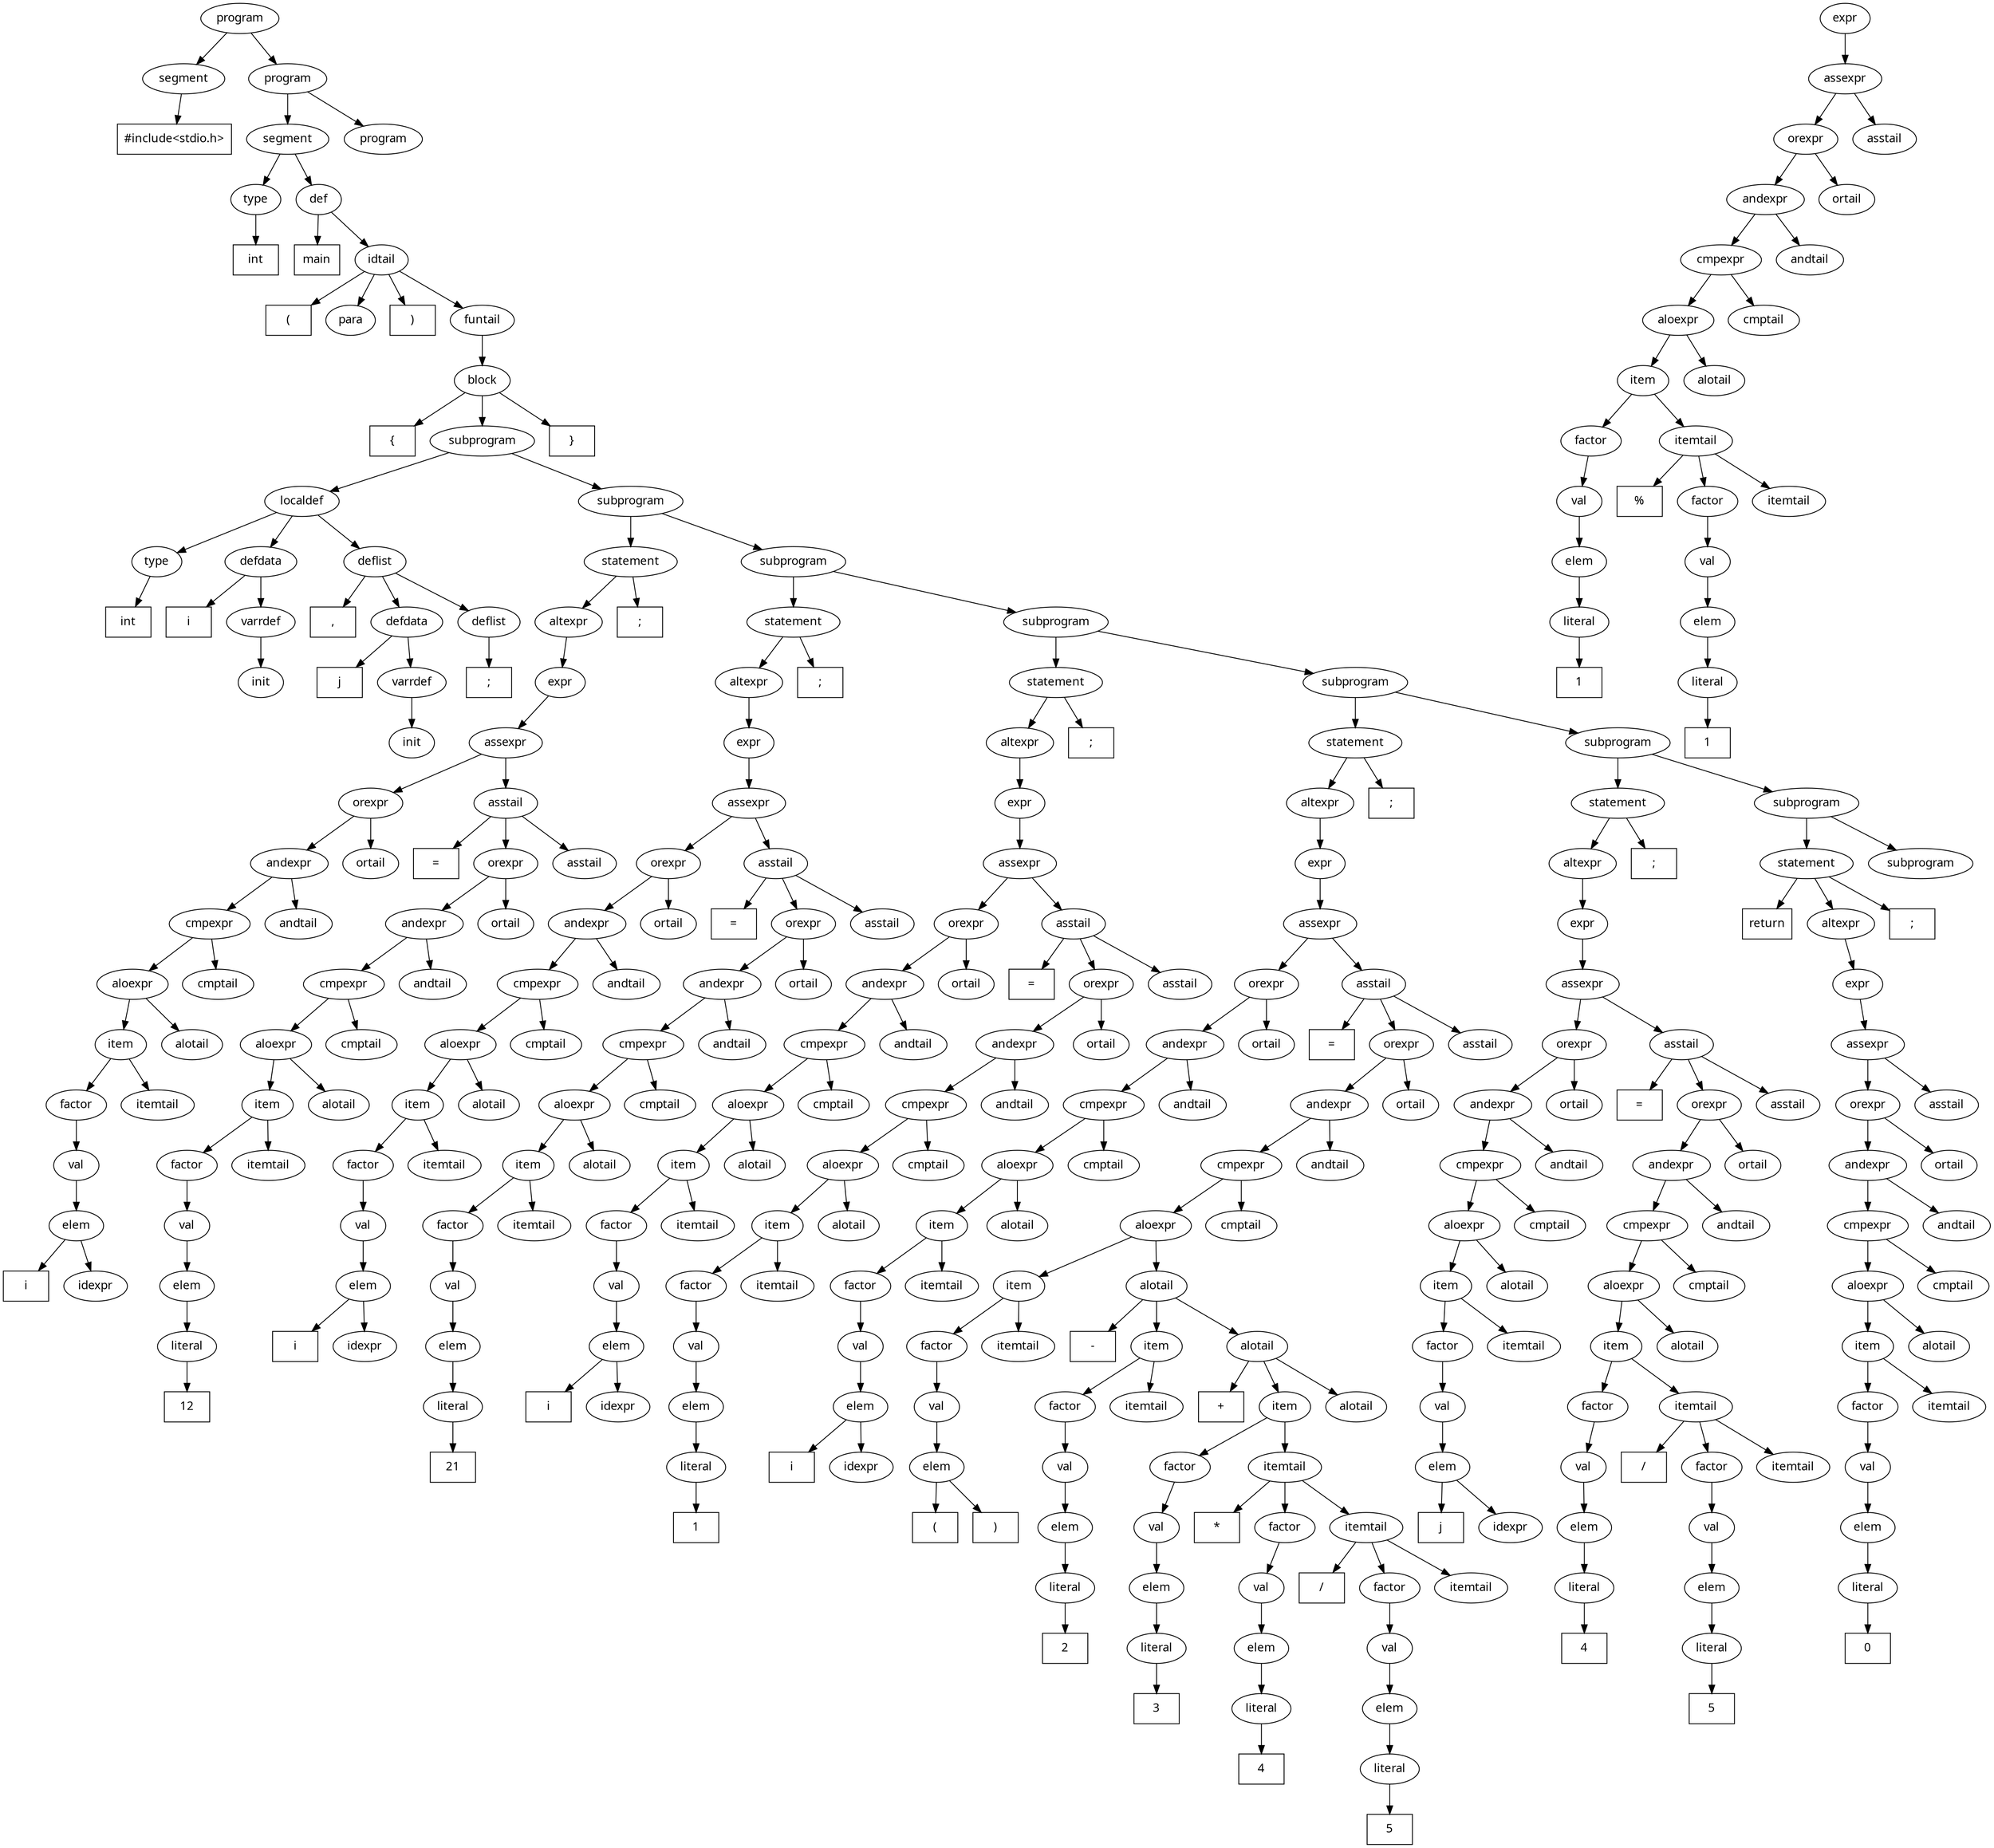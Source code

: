 digraph AST {
node [shape=ellipse, fontname="KaiTi"];
{
0[label="program"];
1[label="segment"];
0->1;
2[label="#include<stdio.h>",shape=box];
1->2;
3[label="program"];
0->3;
4[label="segment"];
3->4;
5[label="type"];
4->5;
6[label="int",shape=box];
5->6;
7[label="def"];
4->7;
8[label="main",shape=box];
7->8;
9[label="idtail"];
7->9;
10[label="(",shape=box];
9->10;
11[label="para"];
9->11;
12[label=")",shape=box];
9->12;
13[label="funtail"];
9->13;
14[label="block"];
13->14;
15[label="{",shape=box];
14->15;
16[label="subprogram"];
14->16;
18[label="localdef"];
16->18;
19[label="type"];
18->19;
20[label="int",shape=box];
19->20;
21[label="defdata"];
18->21;
22[label="i",shape=box];
21->22;
23[label="varrdef"];
21->23;
24[label="init"];
23->24;
25[label="deflist"];
18->25;
26[label=",",shape=box];
25->26;
27[label="defdata"];
25->27;
28[label="j",shape=box];
27->28;
29[label="varrdef"];
27->29;
30[label="init"];
29->30;
31[label="deflist"];
25->31;
32[label=";",shape=box];
31->32;
33[label="subprogram"];
16->33;
34[label="statement"];
33->34;
35[label="altexpr"];
34->35;
36[label="expr"];
35->36;
37[label="assexpr"];
36->37;
38[label="orexpr"];
37->38;
39[label="andexpr"];
38->39;
40[label="cmpexpr"];
39->40;
41[label="aloexpr"];
40->41;
42[label="item"];
41->42;
43[label="factor"];
42->43;
44[label="val"];
43->44;
45[label="elem"];
44->45;
46[label="i",shape=box];
45->46;
47[label="idexpr"];
45->47;
48[label="itemtail"];
42->48;
49[label="alotail"];
41->49;
50[label="cmptail"];
40->50;
51[label="andtail"];
39->51;
52[label="ortail"];
38->52;
53[label="asstail"];
37->53;
54[label="=",shape=box];
53->54;
55[label="orexpr"];
53->55;
56[label="andexpr"];
55->56;
57[label="cmpexpr"];
56->57;
58[label="aloexpr"];
57->58;
59[label="item"];
58->59;
60[label="factor"];
59->60;
61[label="val"];
60->61;
62[label="elem"];
61->62;
63[label="literal"];
62->63;
64[label="12",shape=box];
63->64;
65[label="itemtail"];
59->65;
66[label="alotail"];
58->66;
67[label="cmptail"];
57->67;
68[label="andtail"];
56->68;
69[label="ortail"];
55->69;
70[label="asstail"];
53->70;
71[label=";",shape=box];
34->71;
72[label="subprogram"];
33->72;
73[label="statement"];
72->73;
74[label="altexpr"];
73->74;
75[label="expr"];
74->75;
76[label="assexpr"];
75->76;
77[label="orexpr"];
76->77;
78[label="andexpr"];
77->78;
79[label="cmpexpr"];
78->79;
80[label="aloexpr"];
79->80;
81[label="item"];
80->81;
82[label="factor"];
81->82;
83[label="val"];
82->83;
84[label="elem"];
83->84;
85[label="i",shape=box];
84->85;
86[label="idexpr"];
84->86;
87[label="itemtail"];
81->87;
88[label="alotail"];
80->88;
89[label="cmptail"];
79->89;
90[label="andtail"];
78->90;
91[label="ortail"];
77->91;
92[label="asstail"];
76->92;
93[label="=",shape=box];
92->93;
94[label="orexpr"];
92->94;
95[label="andexpr"];
94->95;
96[label="cmpexpr"];
95->96;
97[label="aloexpr"];
96->97;
98[label="item"];
97->98;
99[label="factor"];
98->99;
100[label="val"];
99->100;
101[label="elem"];
100->101;
102[label="literal"];
101->102;
103[label="21",shape=box];
102->103;
104[label="itemtail"];
98->104;
105[label="alotail"];
97->105;
106[label="cmptail"];
96->106;
107[label="andtail"];
95->107;
108[label="ortail"];
94->108;
109[label="asstail"];
92->109;
110[label=";",shape=box];
73->110;
111[label="subprogram"];
72->111;
112[label="statement"];
111->112;
113[label="altexpr"];
112->113;
114[label="expr"];
113->114;
115[label="assexpr"];
114->115;
116[label="orexpr"];
115->116;
117[label="andexpr"];
116->117;
118[label="cmpexpr"];
117->118;
119[label="aloexpr"];
118->119;
120[label="item"];
119->120;
121[label="factor"];
120->121;
122[label="val"];
121->122;
123[label="elem"];
122->123;
124[label="i",shape=box];
123->124;
125[label="idexpr"];
123->125;
126[label="itemtail"];
120->126;
127[label="alotail"];
119->127;
128[label="cmptail"];
118->128;
129[label="andtail"];
117->129;
130[label="ortail"];
116->130;
131[label="asstail"];
115->131;
132[label="=",shape=box];
131->132;
133[label="orexpr"];
131->133;
134[label="andexpr"];
133->134;
135[label="cmpexpr"];
134->135;
136[label="aloexpr"];
135->136;
137[label="item"];
136->137;
138[label="factor"];
137->138;
139[label="val"];
138->139;
140[label="elem"];
139->140;
141[label="literal"];
140->141;
142[label="1",shape=box];
141->142;
143[label="itemtail"];
137->143;
144[label="alotail"];
136->144;
145[label="cmptail"];
135->145;
146[label="andtail"];
134->146;
147[label="ortail"];
133->147;
148[label="asstail"];
131->148;
149[label=";",shape=box];
112->149;
150[label="subprogram"];
111->150;
151[label="statement"];
150->151;
152[label="altexpr"];
151->152;
153[label="expr"];
152->153;
154[label="assexpr"];
153->154;
155[label="orexpr"];
154->155;
156[label="andexpr"];
155->156;
157[label="cmpexpr"];
156->157;
158[label="aloexpr"];
157->158;
159[label="item"];
158->159;
160[label="factor"];
159->160;
161[label="val"];
160->161;
162[label="elem"];
161->162;
163[label="i",shape=box];
162->163;
164[label="idexpr"];
162->164;
165[label="itemtail"];
159->165;
166[label="alotail"];
158->166;
167[label="cmptail"];
157->167;
168[label="andtail"];
156->168;
169[label="ortail"];
155->169;
170[label="asstail"];
154->170;
171[label="=",shape=box];
170->171;
172[label="orexpr"];
170->172;
173[label="andexpr"];
172->173;
174[label="cmpexpr"];
173->174;
175[label="aloexpr"];
174->175;
176[label="item"];
175->176;
177[label="factor"];
176->177;
178[label="val"];
177->178;
179[label="elem"];
178->179;
180[label="(",shape=box];
179->180;
181[label="expr"];
182[label="assexpr"];
181->182;
183[label="orexpr"];
182->183;
184[label="andexpr"];
183->184;
185[label="cmpexpr"];
184->185;
186[label="aloexpr"];
185->186;
187[label="item"];
186->187;
188[label="factor"];
187->188;
189[label="val"];
188->189;
190[label="elem"];
189->190;
191[label="literal"];
190->191;
192[label="1",shape=box];
191->192;
193[label="itemtail"];
187->193;
194[label="%",shape=box];
193->194;
195[label="factor"];
193->195;
196[label="val"];
195->196;
197[label="elem"];
196->197;
198[label="literal"];
197->198;
199[label="1",shape=box];
198->199;
200[label="itemtail"];
193->200;
201[label="alotail"];
186->201;
202[label="cmptail"];
185->202;
203[label="andtail"];
184->203;
204[label="ortail"];
183->204;
205[label="asstail"];
182->205;
206[label=")",shape=box];
179->206;
207[label="itemtail"];
176->207;
208[label="alotail"];
175->208;
209[label="-",shape=box];
208->209;
210[label="item"];
208->210;
211[label="factor"];
210->211;
212[label="val"];
211->212;
213[label="elem"];
212->213;
214[label="literal"];
213->214;
215[label="2",shape=box];
214->215;
216[label="itemtail"];
210->216;
217[label="alotail"];
208->217;
218[label="+",shape=box];
217->218;
219[label="item"];
217->219;
220[label="factor"];
219->220;
221[label="val"];
220->221;
222[label="elem"];
221->222;
223[label="literal"];
222->223;
224[label="3",shape=box];
223->224;
225[label="itemtail"];
219->225;
226[label="*",shape=box];
225->226;
227[label="factor"];
225->227;
228[label="val"];
227->228;
229[label="elem"];
228->229;
230[label="literal"];
229->230;
231[label="4",shape=box];
230->231;
232[label="itemtail"];
225->232;
233[label="/",shape=box];
232->233;
234[label="factor"];
232->234;
235[label="val"];
234->235;
236[label="elem"];
235->236;
237[label="literal"];
236->237;
238[label="5",shape=box];
237->238;
239[label="itemtail"];
232->239;
240[label="alotail"];
217->240;
241[label="cmptail"];
174->241;
242[label="andtail"];
173->242;
243[label="ortail"];
172->243;
244[label="asstail"];
170->244;
245[label=";",shape=box];
151->245;
246[label="subprogram"];
150->246;
247[label="statement"];
246->247;
248[label="altexpr"];
247->248;
249[label="expr"];
248->249;
250[label="assexpr"];
249->250;
251[label="orexpr"];
250->251;
252[label="andexpr"];
251->252;
253[label="cmpexpr"];
252->253;
254[label="aloexpr"];
253->254;
255[label="item"];
254->255;
256[label="factor"];
255->256;
257[label="val"];
256->257;
258[label="elem"];
257->258;
259[label="j",shape=box];
258->259;
260[label="idexpr"];
258->260;
261[label="itemtail"];
255->261;
262[label="alotail"];
254->262;
263[label="cmptail"];
253->263;
264[label="andtail"];
252->264;
265[label="ortail"];
251->265;
266[label="asstail"];
250->266;
267[label="=",shape=box];
266->267;
268[label="orexpr"];
266->268;
269[label="andexpr"];
268->269;
270[label="cmpexpr"];
269->270;
271[label="aloexpr"];
270->271;
272[label="item"];
271->272;
273[label="factor"];
272->273;
274[label="val"];
273->274;
275[label="elem"];
274->275;
276[label="literal"];
275->276;
277[label="4",shape=box];
276->277;
278[label="itemtail"];
272->278;
279[label="/",shape=box];
278->279;
280[label="factor"];
278->280;
281[label="val"];
280->281;
282[label="elem"];
281->282;
283[label="literal"];
282->283;
284[label="5",shape=box];
283->284;
285[label="itemtail"];
278->285;
286[label="alotail"];
271->286;
287[label="cmptail"];
270->287;
288[label="andtail"];
269->288;
289[label="ortail"];
268->289;
290[label="asstail"];
266->290;
291[label=";",shape=box];
247->291;
292[label="subprogram"];
246->292;
293[label="statement"];
292->293;
294[label="return",shape=box];
293->294;
295[label="altexpr"];
293->295;
296[label="expr"];
295->296;
297[label="assexpr"];
296->297;
298[label="orexpr"];
297->298;
299[label="andexpr"];
298->299;
300[label="cmpexpr"];
299->300;
301[label="aloexpr"];
300->301;
302[label="item"];
301->302;
303[label="factor"];
302->303;
304[label="val"];
303->304;
305[label="elem"];
304->305;
306[label="literal"];
305->306;
307[label="0",shape=box];
306->307;
308[label="itemtail"];
302->308;
309[label="alotail"];
301->309;
310[label="cmptail"];
300->310;
311[label="andtail"];
299->311;
312[label="ortail"];
298->312;
313[label="asstail"];
297->313;
314[label=";",shape=box];
293->314;
315[label="subprogram"];
292->315;
316[label="}",shape=box];
14->316;
317[label="program"];
3->317;
}
}
